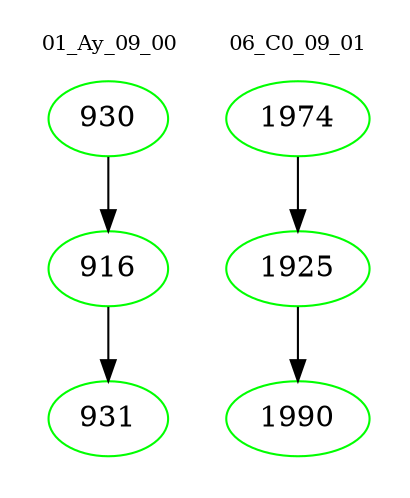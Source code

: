 digraph{
subgraph cluster_0 {
color = white
label = "01_Ay_09_00";
fontsize=10;
T0_930 [label="930", color="green"]
T0_930 -> T0_916 [color="black"]
T0_916 [label="916", color="green"]
T0_916 -> T0_931 [color="black"]
T0_931 [label="931", color="green"]
}
subgraph cluster_1 {
color = white
label = "06_C0_09_01";
fontsize=10;
T1_1974 [label="1974", color="green"]
T1_1974 -> T1_1925 [color="black"]
T1_1925 [label="1925", color="green"]
T1_1925 -> T1_1990 [color="black"]
T1_1990 [label="1990", color="green"]
}
}
